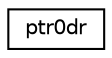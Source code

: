 digraph "Graphical Class Hierarchy"
{
 // INTERACTIVE_SVG=YES
 // LATEX_PDF_SIZE
  edge [fontname="Helvetica",fontsize="10",labelfontname="Helvetica",labelfontsize="10"];
  node [fontname="Helvetica",fontsize="10",shape=record];
  rankdir="LR";
  Node0 [label="ptr0dr",height=0.2,width=0.4,color="black", fillcolor="white", style="filled",URL="$structfms__io__mod_1_1ptr0dr.html",tooltip=" "];
}
